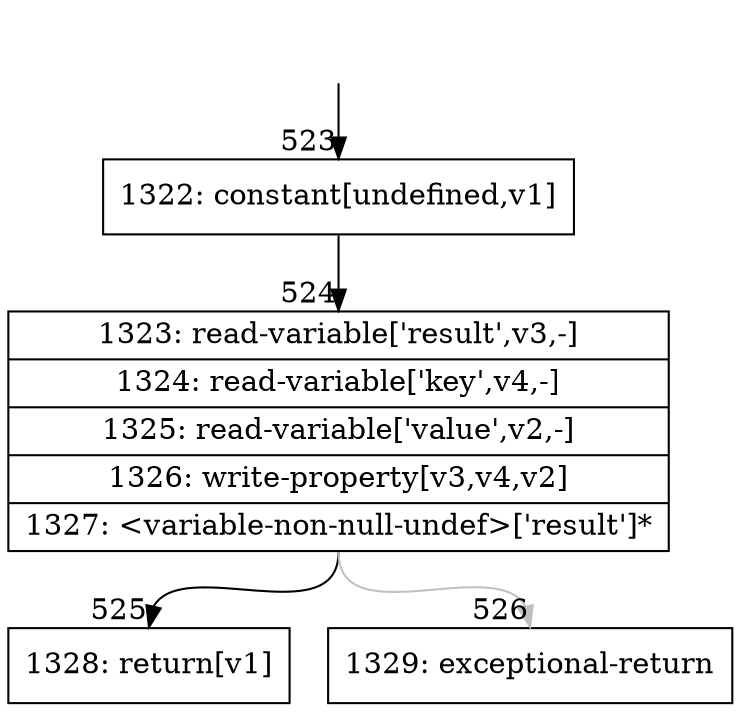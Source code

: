 digraph {
rankdir="TD"
BB_entry48[shape=none,label=""];
BB_entry48 -> BB523 [tailport=s, headport=n, headlabel="    523"]
BB523 [shape=record label="{1322: constant[undefined,v1]}" ] 
BB523 -> BB524 [tailport=s, headport=n, headlabel="      524"]
BB524 [shape=record label="{1323: read-variable['result',v3,-]|1324: read-variable['key',v4,-]|1325: read-variable['value',v2,-]|1326: write-property[v3,v4,v2]|1327: \<variable-non-null-undef\>['result']*}" ] 
BB524 -> BB525 [tailport=s, headport=n, headlabel="      525"]
BB524 -> BB526 [tailport=s, headport=n, color=gray, headlabel="      526"]
BB525 [shape=record label="{1328: return[v1]}" ] 
BB526 [shape=record label="{1329: exceptional-return}" ] 
//#$~ 415
}
